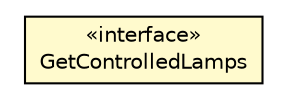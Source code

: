 #!/usr/local/bin/dot
#
# Class diagram 
# Generated by UMLGraph version R5_6-24-gf6e263 (http://www.umlgraph.org/)
#

digraph G {
	edge [fontname="Helvetica",fontsize=10,labelfontname="Helvetica",labelfontsize=10];
	node [fontname="Helvetica",fontsize=10,shape=plaintext];
	nodesep=0.25;
	ranksep=0.5;
	// org.universAAL.ontology.lighting.simple.LightingServerURIs.GetControlledLamps
	c13392 [label=<<table title="org.universAAL.ontology.lighting.simple.LightingServerURIs.GetControlledLamps" border="0" cellborder="1" cellspacing="0" cellpadding="2" port="p" bgcolor="lemonChiffon" href="./LightingServerURIs.GetControlledLamps.html">
		<tr><td><table border="0" cellspacing="0" cellpadding="1">
<tr><td align="center" balign="center"> &#171;interface&#187; </td></tr>
<tr><td align="center" balign="center"> GetControlledLamps </td></tr>
		</table></td></tr>
		</table>>, URL="./LightingServerURIs.GetControlledLamps.html", fontname="Helvetica", fontcolor="black", fontsize=10.0];
}

